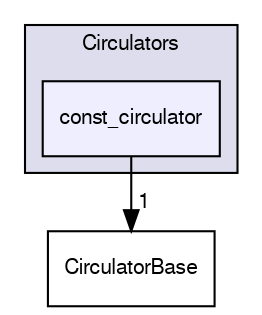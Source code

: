 digraph "src/OpenFOAM/containers/Circulators/const_circulator" {
  bgcolor=transparent;
  compound=true
  node [ fontsize="10", fontname="FreeSans"];
  edge [ labelfontsize="10", labelfontname="FreeSans"];
  subgraph clusterdir_95a7e81c1594d83c19708405d7dbc74d {
    graph [ bgcolor="#ddddee", pencolor="black", label="Circulators" fontname="FreeSans", fontsize="10", URL="dir_95a7e81c1594d83c19708405d7dbc74d.html"]
  dir_1c51b8ffbbe776764c4271f546e8a3a7 [shape=box, label="const_circulator", style="filled", fillcolor="#eeeeff", pencolor="black", URL="dir_1c51b8ffbbe776764c4271f546e8a3a7.html"];
  }
  dir_a82de541a3ae3ff38b30bc16fbb29fe5 [shape=box label="CirculatorBase" URL="dir_a82de541a3ae3ff38b30bc16fbb29fe5.html"];
  dir_1c51b8ffbbe776764c4271f546e8a3a7->dir_a82de541a3ae3ff38b30bc16fbb29fe5 [headlabel="1", labeldistance=1.5 headhref="dir_001741_001740.html"];
}
